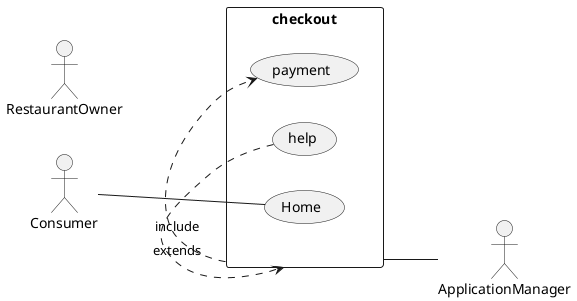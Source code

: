 @startuml
left to right direction
skinparam packageStyle rectangle
actor Consumer
actor RestaurantOwner
actor ApplicationManager

rectangle checkout {
  Consumer -- (Home)
  (checkout) .> (payment) : include
  (help) .> (checkout) : extends
  (checkout) -- ApplicationManager
}
@enduml